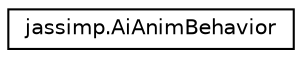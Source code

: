 digraph "Graphical Class Hierarchy"
{
  edge [fontname="Helvetica",fontsize="10",labelfontname="Helvetica",labelfontsize="10"];
  node [fontname="Helvetica",fontsize="10",shape=record];
  rankdir="LR";
  Node1 [label="jassimp.AiAnimBehavior",height=0.2,width=0.4,color="black", fillcolor="white", style="filled",URL="$enumjassimp_1_1_ai_anim_behavior.html"];
}
